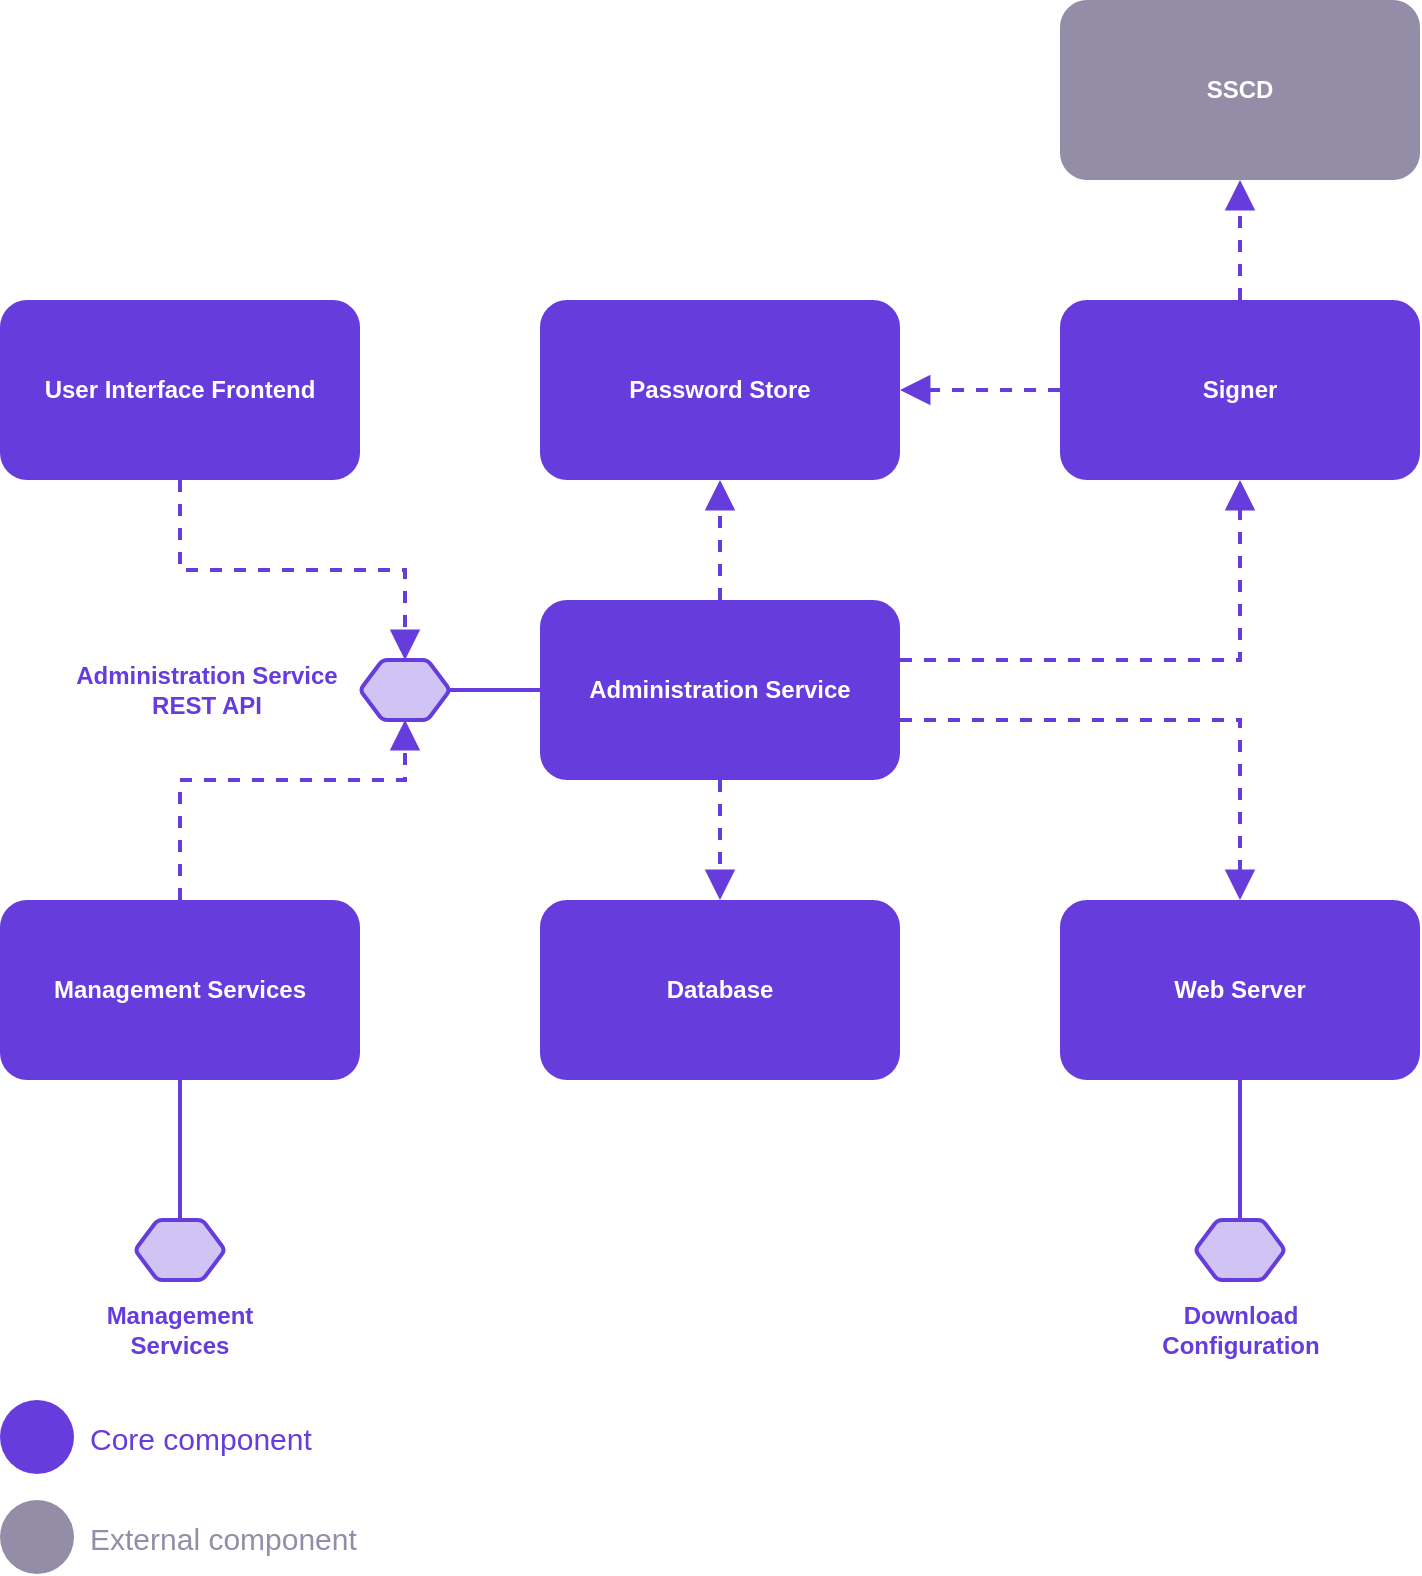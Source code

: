 <mxfile version="21.3.7" type="device">
  <diagram name="Page-1" id="rjg_3zhGDOFQoCoGyt2G">
    <mxGraphModel dx="1583" dy="2061" grid="1" gridSize="10" guides="1" tooltips="1" connect="1" arrows="1" fold="1" page="0" pageScale="1" pageWidth="827" pageHeight="1169" background="none" math="0" shadow="0">
      <root>
        <mxCell id="0" />
        <mxCell id="1" parent="0" />
        <mxCell id="f0vlrAdLMHHjB7efjyJN-20" style="edgeStyle=orthogonalEdgeStyle;shape=connector;rounded=0;orthogonalLoop=1;jettySize=auto;html=1;entryX=0.5;entryY=1;entryDx=0;entryDy=0;dashed=1;labelBackgroundColor=default;strokeColor=#663CDC;strokeWidth=2;fontFamily=Helvetica;fontSize=12;fontColor=default;endArrow=block;endFill=1;startSize=10;endSize=10;" parent="1" source="f0vlrAdLMHHjB7efjyJN-1" target="f0vlrAdLMHHjB7efjyJN-22" edge="1">
          <mxGeometry relative="1" as="geometry">
            <Array as="points">
              <mxPoint x="-110" y="-520" />
              <mxPoint x="3" y="-520" />
            </Array>
          </mxGeometry>
        </mxCell>
        <mxCell id="f0vlrAdLMHHjB7efjyJN-1" value="&lt;b&gt;Management Services&lt;/b&gt;" style="rounded=1;whiteSpace=wrap;html=1;dashed=1;strokeColor=none;strokeWidth=2;fontColor=#FFFFFF;fillColor=#663CDC;" parent="1" vertex="1">
          <mxGeometry x="-200" y="-460" width="180" height="90" as="geometry" />
        </mxCell>
        <mxCell id="f0vlrAdLMHHjB7efjyJN-2" value="&lt;b&gt;Database&lt;/b&gt;" style="rounded=1;whiteSpace=wrap;html=1;dashed=1;strokeColor=none;strokeWidth=2;fontColor=#FFFFFF;fillColor=#663CDC;" parent="1" vertex="1">
          <mxGeometry x="70" y="-460" width="180" height="90" as="geometry" />
        </mxCell>
        <mxCell id="f0vlrAdLMHHjB7efjyJN-3" value="&lt;b&gt;Web Server&lt;/b&gt;" style="rounded=1;whiteSpace=wrap;html=1;dashed=1;strokeColor=none;strokeWidth=2;fontColor=#FFFFFF;fillColor=#663CDC;" parent="1" vertex="1">
          <mxGeometry x="330" y="-460" width="180" height="90" as="geometry" />
        </mxCell>
        <mxCell id="f0vlrAdLMHHjB7efjyJN-4" value="&lt;b&gt;SSCD&lt;/b&gt;" style="rounded=1;whiteSpace=wrap;html=1;dashed=1;strokeColor=none;strokeWidth=2;fontColor=#FFFFFF;fillColor=#948DA8;" parent="1" vertex="1">
          <mxGeometry x="330" y="-910" width="180" height="90" as="geometry" />
        </mxCell>
        <mxCell id="f0vlrAdLMHHjB7efjyJN-17" style="edgeStyle=orthogonalEdgeStyle;shape=connector;rounded=0;orthogonalLoop=1;jettySize=auto;html=1;dashed=1;labelBackgroundColor=default;strokeColor=#663CDC;strokeWidth=2;fontFamily=Helvetica;fontSize=12;fontColor=default;endArrow=block;endFill=1;startSize=10;endSize=10;" parent="1" source="f0vlrAdLMHHjB7efjyJN-5" target="f0vlrAdLMHHjB7efjyJN-6" edge="1">
          <mxGeometry relative="1" as="geometry" />
        </mxCell>
        <mxCell id="f0vlrAdLMHHjB7efjyJN-24" style="edgeStyle=orthogonalEdgeStyle;shape=connector;rounded=0;orthogonalLoop=1;jettySize=auto;html=1;dashed=1;labelBackgroundColor=default;strokeColor=#663CDC;strokeWidth=2;fontFamily=Helvetica;fontSize=12;fontColor=default;endArrow=block;endFill=1;startSize=10;endSize=10;" parent="1" source="f0vlrAdLMHHjB7efjyJN-5" target="f0vlrAdLMHHjB7efjyJN-4" edge="1">
          <mxGeometry relative="1" as="geometry" />
        </mxCell>
        <mxCell id="f0vlrAdLMHHjB7efjyJN-5" value="&lt;b&gt;Signer&lt;/b&gt;" style="rounded=1;whiteSpace=wrap;html=1;dashed=1;strokeColor=none;strokeWidth=2;fontColor=#FFFFFF;fillColor=#663CDC;" parent="1" vertex="1">
          <mxGeometry x="330" y="-760" width="180" height="90" as="geometry" />
        </mxCell>
        <mxCell id="f0vlrAdLMHHjB7efjyJN-6" value="&lt;b&gt;Password Store&lt;/b&gt;" style="rounded=1;whiteSpace=wrap;html=1;dashed=1;strokeColor=none;strokeWidth=2;fontColor=#FFFFFF;fillColor=#663CDC;" parent="1" vertex="1">
          <mxGeometry x="70" y="-760" width="180" height="90" as="geometry" />
        </mxCell>
        <mxCell id="f0vlrAdLMHHjB7efjyJN-14" style="edgeStyle=orthogonalEdgeStyle;shape=connector;rounded=0;orthogonalLoop=1;jettySize=auto;html=1;entryX=0.5;entryY=0;entryDx=0;entryDy=0;dashed=1;labelBackgroundColor=default;strokeColor=#663CDC;strokeWidth=2;fontFamily=Helvetica;fontSize=12;fontColor=default;endArrow=block;endFill=1;startSize=10;endSize=10;exitX=0.5;exitY=1;exitDx=0;exitDy=0;" parent="1" source="f0vlrAdLMHHjB7efjyJN-7" target="f0vlrAdLMHHjB7efjyJN-22" edge="1">
          <mxGeometry relative="1" as="geometry" />
        </mxCell>
        <mxCell id="f0vlrAdLMHHjB7efjyJN-7" value="&lt;b&gt;User Interface Frontend&lt;/b&gt;" style="rounded=1;whiteSpace=wrap;html=1;dashed=1;strokeColor=none;strokeWidth=2;fontColor=#FFFFFF;fillColor=#663CDC;" parent="1" vertex="1">
          <mxGeometry x="-200" y="-760" width="180" height="90" as="geometry" />
        </mxCell>
        <mxCell id="f0vlrAdLMHHjB7efjyJN-11" style="edgeStyle=orthogonalEdgeStyle;rounded=0;orthogonalLoop=1;jettySize=auto;html=1;entryX=0.5;entryY=0;entryDx=0;entryDy=0;fontSize=12;startSize=10;endSize=10;strokeColor=#663CDC;dashed=1;strokeWidth=2;endArrow=block;endFill=1;" parent="1" source="f0vlrAdLMHHjB7efjyJN-8" target="f0vlrAdLMHHjB7efjyJN-2" edge="1">
          <mxGeometry relative="1" as="geometry" />
        </mxCell>
        <mxCell id="f0vlrAdLMHHjB7efjyJN-15" style="edgeStyle=orthogonalEdgeStyle;shape=connector;rounded=0;orthogonalLoop=1;jettySize=auto;html=1;exitX=0.5;exitY=0;exitDx=0;exitDy=0;entryX=0.5;entryY=1;entryDx=0;entryDy=0;dashed=1;labelBackgroundColor=default;strokeColor=#663CDC;strokeWidth=2;fontFamily=Helvetica;fontSize=12;fontColor=default;endArrow=block;endFill=1;startSize=10;endSize=10;" parent="1" source="f0vlrAdLMHHjB7efjyJN-8" target="f0vlrAdLMHHjB7efjyJN-6" edge="1">
          <mxGeometry relative="1" as="geometry" />
        </mxCell>
        <mxCell id="f0vlrAdLMHHjB7efjyJN-25" style="edgeStyle=orthogonalEdgeStyle;shape=connector;rounded=0;orthogonalLoop=1;jettySize=auto;html=1;dashed=1;labelBackgroundColor=default;strokeColor=#663CDC;strokeWidth=2;fontFamily=Helvetica;fontSize=12;fontColor=default;endArrow=block;endFill=1;startSize=10;endSize=10;" parent="1" source="f0vlrAdLMHHjB7efjyJN-8" target="f0vlrAdLMHHjB7efjyJN-3" edge="1">
          <mxGeometry relative="1" as="geometry">
            <Array as="points">
              <mxPoint x="420" y="-550" />
            </Array>
          </mxGeometry>
        </mxCell>
        <mxCell id="f0vlrAdLMHHjB7efjyJN-26" style="edgeStyle=orthogonalEdgeStyle;shape=connector;rounded=0;orthogonalLoop=1;jettySize=auto;html=1;dashed=1;labelBackgroundColor=default;strokeColor=#663CDC;strokeWidth=2;fontFamily=Helvetica;fontSize=12;fontColor=default;endArrow=block;endFill=1;startSize=10;endSize=10;" parent="1" source="f0vlrAdLMHHjB7efjyJN-8" target="f0vlrAdLMHHjB7efjyJN-5" edge="1">
          <mxGeometry relative="1" as="geometry">
            <Array as="points">
              <mxPoint x="420" y="-580" />
            </Array>
          </mxGeometry>
        </mxCell>
        <mxCell id="f0vlrAdLMHHjB7efjyJN-8" value="&lt;b&gt;Administration Service&lt;/b&gt;" style="rounded=1;whiteSpace=wrap;html=1;dashed=1;strokeColor=none;strokeWidth=2;fontColor=#FFFFFF;fillColor=#663CDC;" parent="1" vertex="1">
          <mxGeometry x="70" y="-610" width="180" height="90" as="geometry" />
        </mxCell>
        <mxCell id="f0vlrAdLMHHjB7efjyJN-23" style="edgeStyle=orthogonalEdgeStyle;shape=connector;rounded=0;orthogonalLoop=1;jettySize=auto;html=1;labelBackgroundColor=default;strokeColor=#663CDC;strokeWidth=2;fontFamily=Helvetica;fontSize=12;fontColor=default;endArrow=none;endFill=0;startSize=10;endSize=10;" parent="1" source="f0vlrAdLMHHjB7efjyJN-22" edge="1">
          <mxGeometry relative="1" as="geometry">
            <mxPoint x="70" y="-565" as="targetPoint" />
            <Array as="points">
              <mxPoint x="70" y="-565" />
            </Array>
          </mxGeometry>
        </mxCell>
        <mxCell id="2EZBgZs0LbCIR9AhHOkZ-23" value="" style="edgeStyle=none;curved=1;rounded=0;orthogonalLoop=1;jettySize=auto;html=1;fontSize=12;startSize=8;endSize=8;" edge="1" parent="1" source="f0vlrAdLMHHjB7efjyJN-22" target="2EZBgZs0LbCIR9AhHOkZ-22">
          <mxGeometry relative="1" as="geometry" />
        </mxCell>
        <mxCell id="f0vlrAdLMHHjB7efjyJN-22" value="" style="shape=hexagon;perimeter=hexagonPerimeter2;whiteSpace=wrap;html=1;rounded=1;shadow=0;strokeColor=#663CDC;strokeWidth=2;fillColor=#D1C4F4;fontSize=15;fontColor=#FFFFFF;arcSize=5;" parent="1" vertex="1">
          <mxGeometry x="-20" y="-580" width="45" height="30" as="geometry" />
        </mxCell>
        <mxCell id="f0vlrAdLMHHjB7efjyJN-30" style="edgeStyle=orthogonalEdgeStyle;shape=connector;rounded=0;orthogonalLoop=1;jettySize=auto;html=1;labelBackgroundColor=default;strokeColor=#663CDC;strokeWidth=2;fontFamily=Helvetica;fontSize=12;fontColor=default;endArrow=none;endFill=0;startSize=10;endSize=10;" parent="1" source="f0vlrAdLMHHjB7efjyJN-28" target="f0vlrAdLMHHjB7efjyJN-1" edge="1">
          <mxGeometry relative="1" as="geometry" />
        </mxCell>
        <mxCell id="f0vlrAdLMHHjB7efjyJN-28" value="" style="shape=hexagon;perimeter=hexagonPerimeter2;whiteSpace=wrap;html=1;rounded=1;shadow=0;strokeColor=#663CDC;strokeWidth=2;fillColor=#D1C4F4;fontSize=15;fontColor=#FFFFFF;arcSize=5;" parent="1" vertex="1">
          <mxGeometry x="-132.5" y="-300" width="45" height="30" as="geometry" />
        </mxCell>
        <mxCell id="f0vlrAdLMHHjB7efjyJN-31" style="edgeStyle=orthogonalEdgeStyle;shape=connector;rounded=0;orthogonalLoop=1;jettySize=auto;html=1;labelBackgroundColor=default;strokeColor=#663CDC;strokeWidth=2;fontFamily=Helvetica;fontSize=12;fontColor=default;endArrow=none;endFill=0;startSize=10;endSize=10;" parent="1" source="f0vlrAdLMHHjB7efjyJN-29" target="f0vlrAdLMHHjB7efjyJN-3" edge="1">
          <mxGeometry relative="1" as="geometry" />
        </mxCell>
        <mxCell id="f0vlrAdLMHHjB7efjyJN-29" value="" style="shape=hexagon;perimeter=hexagonPerimeter2;whiteSpace=wrap;html=1;rounded=1;shadow=0;strokeColor=#663CDC;strokeWidth=2;fillColor=#D1C4F4;fontSize=15;fontColor=#FFFFFF;arcSize=5;" parent="1" vertex="1">
          <mxGeometry x="397.5" y="-300" width="45" height="30" as="geometry" />
        </mxCell>
        <mxCell id="f0vlrAdLMHHjB7efjyJN-32" value="Download&lt;br&gt;Configuration" style="text;html=1;align=center;verticalAlign=middle;resizable=0;points=[];autosize=1;strokeColor=none;fillColor=none;fontSize=12;fontFamily=Helvetica;fontColor=#663CDC;rounded=0;fontStyle=1;" parent="1" vertex="1">
          <mxGeometry x="360" y="-270" width="120" height="50" as="geometry" />
        </mxCell>
        <mxCell id="f0vlrAdLMHHjB7efjyJN-33" value="Management&lt;br&gt;Services" style="text;html=1;strokeColor=none;fillColor=none;align=center;verticalAlign=middle;whiteSpace=wrap;rounded=0;fontColor=#663CDC;fontStyle=1" parent="1" vertex="1">
          <mxGeometry x="-170" y="-270" width="120" height="50" as="geometry" />
        </mxCell>
        <mxCell id="2EZBgZs0LbCIR9AhHOkZ-16" value="" style="ellipse;whiteSpace=wrap;html=1;aspect=fixed;rounded=1;shadow=0;strokeColor=none;strokeWidth=2;fillColor=#663CDC;fontSize=15;fontColor=#00C8E6;" vertex="1" parent="1">
          <mxGeometry x="-200" y="-210" width="37" height="37" as="geometry" />
        </mxCell>
        <mxCell id="2EZBgZs0LbCIR9AhHOkZ-17" value="&lt;font color=&quot;#663cdc&quot;&gt;Core component&lt;/font&gt;" style="text;html=1;align=left;verticalAlign=middle;resizable=0;points=[];autosize=1;fontSize=15;fontColor=#00C8E6;" vertex="1" parent="1">
          <mxGeometry x="-157" y="-201.5" width="130" height="20" as="geometry" />
        </mxCell>
        <mxCell id="2EZBgZs0LbCIR9AhHOkZ-20" value="" style="ellipse;whiteSpace=wrap;html=1;aspect=fixed;rounded=1;shadow=0;strokeColor=none;strokeWidth=2;fontSize=15;fontColor=#00C8E6;fillColor=#948DA8;" vertex="1" parent="1">
          <mxGeometry x="-200" y="-160.0" width="37" height="37" as="geometry" />
        </mxCell>
        <mxCell id="2EZBgZs0LbCIR9AhHOkZ-21" value="&lt;font color=&quot;#948da8&quot;&gt;External component&lt;/font&gt;" style="text;html=1;align=left;verticalAlign=middle;resizable=0;points=[];autosize=1;fontSize=15;fontColor=#00C8E6;" vertex="1" parent="1">
          <mxGeometry x="-157" y="-151.5" width="150" height="20" as="geometry" />
        </mxCell>
        <mxCell id="2EZBgZs0LbCIR9AhHOkZ-22" value="Administration Service&lt;br&gt;REST API" style="text;html=1;align=center;verticalAlign=middle;resizable=0;points=[];autosize=1;strokeColor=none;fillColor=none;fontSize=12;fontColor=#663CDC;rounded=0;fontStyle=1;" vertex="1" parent="1">
          <mxGeometry x="-187" y="-590" width="180" height="50" as="geometry" />
        </mxCell>
      </root>
    </mxGraphModel>
  </diagram>
</mxfile>
